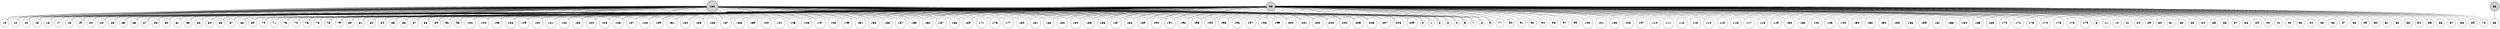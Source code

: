 digraph {
overlap = false;
splines = true;
size = "20,30";
0  [shape = circle,fontsize = 20,label="0"]
1  [shape = circle,fontsize = 20,label="1"]
2  [shape = circle,fontsize = 20,label="2"]
3  [shape = circle,fontsize = 20,label="3"]
4  [shape = circle,fontsize = 20,label="4"]
5  [shape = circle,fontsize = 20,label="5"]
6  [shape = circle,fontsize = 20,label="6"]
7  [shape = circle,fontsize = 20,label="7"]
8  [shape = circle,fontsize = 20,label="8"]
9  [shape = circle,fontsize = 20,label="9"]
10  [shape = circle,fontsize = 20,label="10"]
11  [shape = circle,fontsize = 20,label="11"]
12  [shape = circle,fontsize = 20,label="12"]
13  [shape = circle,fontsize = 20,label="13"]
14  [shape = circle,fontsize = 20,label="14"]
15  [shape = circle,fontsize = 20,label="15"]
16  [shape = circle,fontsize = 20,label="16"]
17  [shape = circle,fontsize = 20,label="17"]
18  [shape = circle,fontsize = 20,label="18"]
19  [shape = circle,fontsize = 20,label="19"]
20  [shape = circle,fontsize = 20,label="20"]
21  [shape = circle,fontsize = 20,label="21"]
22  [shape = circle,fontsize = 20,label="22"]
23  [shape = circle,fontsize = 20,label="23"]
24  [shape = circle,fontsize = 20,label="24"]
25  [shape = circle,fontsize = 20,label="25"]
26  [shape = circle,fontsize = 20,label="26"]
27  [shape = circle,fontsize = 20,label="27"]
28  [shape = circle,fontsize = 20,label="28"]
29  [shape = circle,fontsize = 20,label="29"]
30  [shape = circle,fontsize = 20,label="30"]
31  [shape = circle,fontsize = 20,label="31"]
32  [shape = circle,fontsize = 20,label="32"]
33  [shape = circle,fontsize = 20,label="33"]
34  [shape = circle,fontsize = 20,label="34"]
35  [shape = circle,fontsize = 20,label="35"]
36  [shape = circle,fontsize = 20,label="36"]
37  [shape = circle,fontsize = 20,label="37"]
38  [shape = circle,fontsize = 20,label="38"]
39  [shape = circle,fontsize = 20,label="39"]
40  [shape = circle,fontsize = 20,label="40"]
41  [shape = circle,fontsize = 20,label="41"]
42  [shape = circle,fontsize = 20,label="42"]
43  [shape = circle,fontsize = 20,label="43"]
44  [shape = circle,fontsize = 20,label="44"]
45  [shape = circle,fontsize = 20,label="45"]
46  [shape = circle,fontsize = 20,label="46"]
47  [shape = circle,fontsize = 20,label="47"]
48  [shape = circle,fontsize = 20,label="48"]
49  [shape = circle,fontsize = 20,label="49"]
50  [shape = circle,fontsize = 20,label="50"]
51  [shape = circle,fontsize = 20,label="51"]
52  [shape = circle,fontsize = 20,label="52"]
53  [shape = circle,fontsize = 20,label="53"]
54  [shape = circle,fontsize = 20,label="54"]
55  [shape = circle,fontsize = 20,label="55"]
56  [shape = circle,fontsize = 20,label="56"]
57  [shape = circle,fontsize = 20,label="57"]
58  [shape = circle,fontsize = 20,label="58"]
59  [shape = circle,fontsize = 20,label="59"]
60  [shape = circle,fontsize = 20,label="60"]
61  [shape = circle,fontsize = 20,label="61"]
62  [shape = circle,fontsize = 20,label="62"]
63  [shape = circle,fontsize = 20,label="63"]
64  [shape = circle,fontsize = 20,label="64"]
65  [shape = circle,fontsize = 20,label="65"]
66  [shape = doublecircle,style=filled,fontsize = 20,label="66"]
67  [shape = circle,fontsize = 20,label="67"]
68  [shape = circle,fontsize = 20,label="68"]
69  [shape = circle,fontsize = 20,label="69"]
70  [shape = circle,fontsize = 20,label="70"]
71  [shape = circle,fontsize = 20,label="71"]
72  [shape = circle,fontsize = 20,label="72"]
73  [shape = circle,fontsize = 20,label="73"]
74  [shape = circle,fontsize = 20,label="74"]
75  [shape = circle,fontsize = 20,label="75"]
76  [shape = circle,fontsize = 20,label="76"]
77  [shape = circle,fontsize = 20,label="77"]
78  [shape = circle,fontsize = 20,label="78"]
79  [shape = circle,fontsize = 20,label="79"]
80  [shape = circle,fontsize = 20,label="80"]
81  [shape = circle,fontsize = 20,label="81"]
82  [shape = circle,fontsize = 20,label="82"]
83  [shape = circle,fontsize = 20,label="83"]
84  [shape = circle,fontsize = 20,label="84"]
85  [shape = circle,fontsize = 20,label="85"]
86  [shape = circle,fontsize = 20,label="86"]
87  [shape = circle,fontsize = 20,label="87"]
88  [shape = circle,fontsize = 20,label="88"]
89  [shape = circle,fontsize = 20,label="89"]
90  [shape = circle,fontsize = 20,label="90"]
91  [shape = circle,fontsize = 20,label="91"]
92  [shape = circle,fontsize = 20,label="92"]
93  [shape = circle,fontsize = 20,label="93"]
94  [shape = circle,fontsize = 20,label="94"]
95  [shape = circle,fontsize = 20,label="95"]
96  [shape = circle,fontsize = 20,label="96"]
97  [shape = circle,fontsize = 20,label="97"]
98  [shape = doublecircle,style=filled,fontsize = 20,label="98"]
99  [shape = circle,fontsize = 20,label="99"]
100  [shape = circle,fontsize = 20,label="100"]
101  [shape = circle,fontsize = 20,label="101"]
102  [shape = circle,fontsize = 20,label="102"]
103  [shape = circle,fontsize = 20,label="103"]
104  [shape = circle,fontsize = 20,label="104"]
105  [shape = circle,fontsize = 20,label="105"]
106  [shape = circle,fontsize = 20,label="106"]
107  [shape = circle,fontsize = 20,label="107"]
108  [shape = circle,fontsize = 20,label="108"]
109  [shape = circle,fontsize = 20,label="109"]
110  [shape = circle,fontsize = 20,label="110"]
111  [shape = circle,fontsize = 20,label="111"]
112  [shape = circle,fontsize = 20,label="112"]
113  [shape = circle,fontsize = 20,label="113"]
114  [shape = circle,fontsize = 20,label="114"]
115  [shape = circle,fontsize = 20,label="115"]
116  [shape = circle,fontsize = 20,label="116"]
117  [shape = circle,fontsize = 20,label="117"]
118  [shape = circle,fontsize = 20,label="118"]
119  [shape = circle,fontsize = 20,label="119"]
120  [shape = circle,fontsize = 20,label="120"]
121  [shape = circle,fontsize = 20,label="121"]
122  [shape = circle,fontsize = 20,label="122"]
123  [shape = circle,fontsize = 20,label="123"]
124  [shape = circle,fontsize = 20,label="124"]
125  [shape = circle,fontsize = 20,label="125"]
126  [shape = circle,fontsize = 20,label="126"]
127  [shape = circle,fontsize = 20,label="127"]
128  [shape = circle,fontsize = 20,label="128"]
129  [shape = circle,fontsize = 20,label="129"]
130  [shape = circle,fontsize = 20,label="130"]
131  [shape = circle,fontsize = 20,label="131"]
132  [shape = doublecircle,style=filled,fontsize = 20,label="132"]
133  [shape = circle,fontsize = 20,label="133"]
134  [shape = circle,fontsize = 20,label="134"]
135  [shape = circle,fontsize = 20,label="135"]
136  [shape = circle,fontsize = 20,label="136"]
137  [shape = circle,fontsize = 20,label="137"]
138  [shape = circle,fontsize = 20,label="138"]
139  [shape = circle,fontsize = 20,label="139"]
140  [shape = circle,fontsize = 20,label="140"]
141  [shape = circle,fontsize = 20,label="141"]
142  [shape = circle,fontsize = 20,label="142"]
143  [shape = circle,fontsize = 20,label="143"]
144  [shape = circle,fontsize = 20,label="144"]
145  [shape = circle,fontsize = 20,label="145"]
146  [shape = circle,fontsize = 20,label="146"]
147  [shape = circle,fontsize = 20,label="147"]
148  [shape = circle,fontsize = 20,label="148"]
149  [shape = circle,fontsize = 20,label="149"]
150  [shape = circle,fontsize = 20,label="150"]
151  [shape = circle,fontsize = 20,label="151"]
152  [shape = circle,fontsize = 20,label="152"]
153  [shape = circle,fontsize = 20,label="153"]
154  [shape = circle,fontsize = 20,label="154"]
155  [shape = circle,fontsize = 20,label="155"]
156  [shape = circle,fontsize = 20,label="156"]
157  [shape = circle,fontsize = 20,label="157"]
158  [shape = circle,fontsize = 20,label="158"]
159  [shape = circle,fontsize = 20,label="159"]
160  [shape = circle,fontsize = 20,label="160"]
161  [shape = circle,fontsize = 20,label="161"]
162  [shape = circle,fontsize = 20,label="162"]
163  [shape = circle,fontsize = 20,label="163"]
164  [shape = circle,fontsize = 20,label="164"]
165  [shape = circle,fontsize = 20,label="165"]
166  [shape = circle,fontsize = 20,label="166"]
167  [shape = circle,fontsize = 20,label="167"]
168  [shape = circle,fontsize = 20,label="168"]
169  [shape = circle,fontsize = 20,label="169"]
170  [shape = circle,fontsize = 20,label="170"]
171  [shape = circle,fontsize = 20,label="171"]
172  [shape = circle,fontsize = 20,label="172"]
173  [shape = circle,fontsize = 20,label="173"]
174  [shape = circle,fontsize = 20,label="174"]
175  [shape = circle,fontsize = 20,label="175"]
176  [shape = circle,fontsize = 20,label="176"]
177  [shape = circle,fontsize = 20,label="177"]
178  [shape = circle,fontsize = 20,label="178"]
179  [shape = circle,fontsize = 20,label="179"]
180  [shape = circle,fontsize = 20,label="180"]
181  [shape = circle,fontsize = 20,label="181"]
182  [shape = circle,fontsize = 20,label="182"]
183  [shape = circle,fontsize = 20,label="183"]
184  [shape = circle,fontsize = 20,label="184"]
185  [shape = circle,fontsize = 20,label="185"]
186  [shape = circle,fontsize = 20,label="186"]
187  [shape = circle,fontsize = 20,label="187"]
188  [shape = circle,fontsize = 20,label="188"]
189  [shape = circle,fontsize = 20,label="189"]
190  [shape = circle,fontsize = 20,label="190"]
191  [shape = circle,fontsize = 20,label="191"]
192  [shape = circle,fontsize = 20,label="192"]
193  [shape = circle,fontsize = 20,label="193"]
194  [shape = circle,fontsize = 20,label="194"]
195  [shape = circle,fontsize = 20,label="195"]
196  [shape = circle,fontsize = 20,label="196"]
197  [shape = circle,fontsize = 20,label="197"]
198  [shape = circle,fontsize = 20,label="198"]
199  [shape = circle,fontsize = 20,label="199"]
200  [shape = circle,fontsize = 20,label="200"]
201  [shape = circle,fontsize = 20,label="201"]
202  [shape = circle,fontsize = 20,label="202"]
203  [shape = circle,fontsize = 20,label="203"]
204  [shape = circle,fontsize = 20,label="204"]
205  [shape = circle,fontsize = 20,label="205"]
206  [shape = circle,fontsize = 20,label="206"]
207  [shape = circle,fontsize = 20,label="207"]
208  [shape = circle,fontsize = 20,label="208"]
209  [shape = circle,fontsize = 20,label="209"]
edge [dir=none]
66 -> 83;
98 -> 0;
98 -> 1;
98 -> 2;
98 -> 3;
98 -> 4;
98 -> 5;
98 -> 6;
98 -> 7;
98 -> 8;
98 -> 9;
98 -> 10;
98 -> 11;
98 -> 12;
98 -> 13;
98 -> 14;
98 -> 15;
98 -> 16;
98 -> 17;
98 -> 18;
98 -> 19;
98 -> 20;
98 -> 21;
98 -> 22;
98 -> 23;
98 -> 24;
98 -> 25;
98 -> 26;
98 -> 27;
98 -> 28;
98 -> 29;
98 -> 30;
98 -> 31;
98 -> 32;
98 -> 33;
98 -> 34;
98 -> 35;
98 -> 36;
98 -> 37;
98 -> 38;
98 -> 39;
98 -> 40;
98 -> 41;
98 -> 42;
98 -> 43;
98 -> 44;
98 -> 45;
98 -> 46;
98 -> 47;
98 -> 48;
98 -> 49;
98 -> 50;
98 -> 51;
98 -> 52;
98 -> 53;
98 -> 54;
98 -> 55;
98 -> 56;
98 -> 57;
98 -> 58;
98 -> 59;
98 -> 60;
98 -> 61;
98 -> 62;
98 -> 63;
98 -> 64;
98 -> 65;
98 -> 67;
98 -> 68;
98 -> 69;
98 -> 70;
98 -> 71;
98 -> 72;
98 -> 73;
98 -> 74;
98 -> 75;
98 -> 76;
98 -> 77;
98 -> 78;
98 -> 79;
98 -> 80;
98 -> 81;
98 -> 82;
98 -> 84;
98 -> 85;
98 -> 86;
98 -> 87;
98 -> 88;
98 -> 89;
98 -> 90;
98 -> 91;
98 -> 92;
98 -> 93;
98 -> 94;
98 -> 95;
98 -> 96;
98 -> 97;
98 -> 99;
98 -> 100;
98 -> 101;
98 -> 102;
98 -> 103;
98 -> 104;
98 -> 105;
98 -> 106;
98 -> 107;
98 -> 108;
98 -> 109;
98 -> 110;
98 -> 111;
98 -> 112;
98 -> 113;
98 -> 114;
98 -> 115;
98 -> 116;
98 -> 117;
98 -> 118;
98 -> 119;
98 -> 120;
98 -> 121;
98 -> 122;
98 -> 123;
98 -> 124;
98 -> 125;
98 -> 126;
98 -> 127;
98 -> 128;
98 -> 129;
98 -> 130;
98 -> 131;
98 -> 133;
98 -> 134;
98 -> 135;
98 -> 136;
98 -> 137;
98 -> 138;
98 -> 139;
98 -> 140;
98 -> 141;
98 -> 142;
98 -> 143;
98 -> 144;
98 -> 145;
98 -> 146;
98 -> 147;
98 -> 148;
98 -> 149;
98 -> 150;
98 -> 151;
98 -> 152;
98 -> 153;
98 -> 154;
98 -> 155;
98 -> 156;
98 -> 157;
98 -> 158;
98 -> 159;
98 -> 160;
98 -> 161;
98 -> 162;
98 -> 163;
98 -> 164;
98 -> 165;
98 -> 166;
98 -> 167;
98 -> 168;
98 -> 169;
98 -> 170;
98 -> 171;
98 -> 172;
98 -> 173;
98 -> 174;
98 -> 175;
98 -> 176;
98 -> 177;
98 -> 178;
98 -> 179;
98 -> 180;
98 -> 181;
98 -> 182;
98 -> 183;
98 -> 184;
98 -> 185;
98 -> 186;
98 -> 187;
98 -> 188;
98 -> 189;
98 -> 190;
98 -> 191;
98 -> 192;
98 -> 193;
98 -> 194;
98 -> 195;
98 -> 196;
98 -> 197;
98 -> 198;
98 -> 199;
98 -> 200;
98 -> 201;
98 -> 202;
98 -> 203;
98 -> 204;
98 -> 205;
98 -> 206;
98 -> 207;
98 -> 208;
98 -> 209;
132 -> 0;
132 -> 1;
132 -> 2;
132 -> 3;
132 -> 4;
132 -> 5;
132 -> 7;
132 -> 8;
132 -> 9;
132 -> 10;
132 -> 12;
132 -> 13;
132 -> 15;
132 -> 16;
132 -> 17;
132 -> 18;
132 -> 19;
132 -> 20;
132 -> 22;
132 -> 23;
132 -> 25;
132 -> 26;
132 -> 27;
132 -> 28;
132 -> 60;
132 -> 61;
132 -> 62;
132 -> 63;
132 -> 64;
132 -> 65;
132 -> 67;
132 -> 68;
132 -> 69;
132 -> 70;
132 -> 71;
132 -> 73;
132 -> 74;
132 -> 75;
132 -> 76;
132 -> 78;
132 -> 79;
132 -> 80;
132 -> 81;
132 -> 82;
132 -> 84;
132 -> 85;
132 -> 86;
132 -> 87;
132 -> 88;
132 -> 89;
132 -> 93;
132 -> 96;
132 -> 102;
132 -> 104;
132 -> 105;
132 -> 108;
132 -> 109;
132 -> 120;
132 -> 121;
132 -> 122;
132 -> 123;
132 -> 124;
132 -> 125;
132 -> 126;
132 -> 127;
132 -> 128;
132 -> 129;
132 -> 131;
132 -> 134;
132 -> 135;
132 -> 136;
132 -> 137;
132 -> 138;
132 -> 139;
132 -> 140;
132 -> 141;
132 -> 145;
132 -> 146;
132 -> 147;
132 -> 148;
132 -> 149;
132 -> 151;
132 -> 153;
132 -> 156;
132 -> 157;
132 -> 160;
132 -> 162;
132 -> 167;
132 -> 168;
132 -> 169;
132 -> 171;
132 -> 176;
132 -> 177;
132 -> 180;
132 -> 181;
132 -> 182;
132 -> 183;
132 -> 184;
132 -> 185;
132 -> 186;
132 -> 187;
132 -> 188;
132 -> 189;
132 -> 190;
132 -> 191;
132 -> 192;
132 -> 193;
132 -> 194;
132 -> 195;
132 -> 196;
132 -> 197;
132 -> 198;
132 -> 199;
132 -> 200;
132 -> 201;
132 -> 202;
132 -> 203;
132 -> 204;
132 -> 205;
132 -> 206;
132 -> 207;
132 -> 208;
132 -> 209;
}
